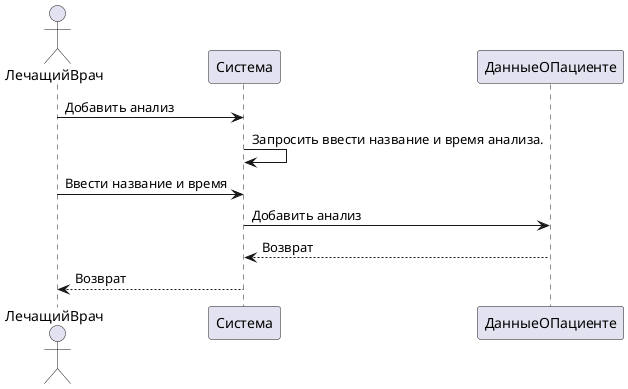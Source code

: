 @startuml
actor ЛечащийВрач
ЛечащийВрач -> Система: Добавить анализ

Система -> Система: Запросить ввести название и время анализа.
ЛечащийВрач -> Система: Ввести название и время

Система -> ДанныеОПациенте: Добавить анализ

ДанныеОПациенте --> Система: Возврат
Система --> ЛечащийВрач: Возврат
@enduml
